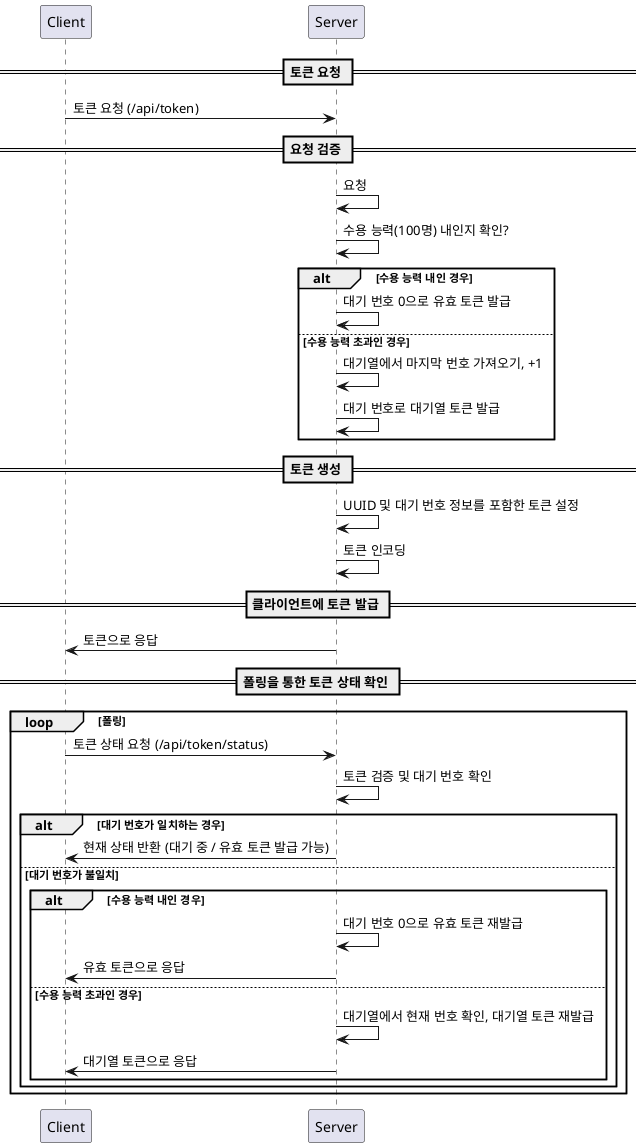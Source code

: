 @startuml
participant "Client" as Client
participant "Server" as Server

== 토큰 요청 ==
Client -> Server: 토큰 요청 (/api/token)

== 요청 검증 ==
Server -> Server: 요청
Server -> Server: 수용 능력(100명) 내인지 확인?

alt 수용 능력 내인 경우
    Server -> Server: 대기 번호 0으로 유효 토큰 발급
else 수용 능력 초과인 경우
    Server -> Server: 대기열에서 마지막 번호 가져오기, +1
    Server -> Server: 대기 번호로 대기열 토큰 발급
end

== 토큰 생성 ==
Server -> Server: UUID 및 대기 번호 정보를 포함한 토큰 설정
Server -> Server: 토큰 인코딩

== 클라이언트에 토큰 발급 ==
Server -> Client: 토큰으로 응답

== 폴링을 통한 토큰 상태 확인 ==
loop 폴링
    Client -> Server: 토큰 상태 요청 (/api/token/status)
    Server -> Server: 토큰 검증 및 대기 번호 확인
    alt 대기 번호가 일치하는 경우
        Server -> Client: 현재 상태 반환 (대기 중 / 유효 토큰 발급 가능)
    else 대기 번호가 불일치
        alt 수용 능력 내인 경우
            Server -> Server: 대기 번호 0으로 유효 토큰 재발급
            Server -> Client: 유효 토큰으로 응답
        else 수용 능력 초과인 경우
            Server -> Server: 대기열에서 현재 번호 확인, 대기열 토큰 재발급
            Server -> Client: 대기열 토큰으로 응답
        end
    end
end

@enduml

